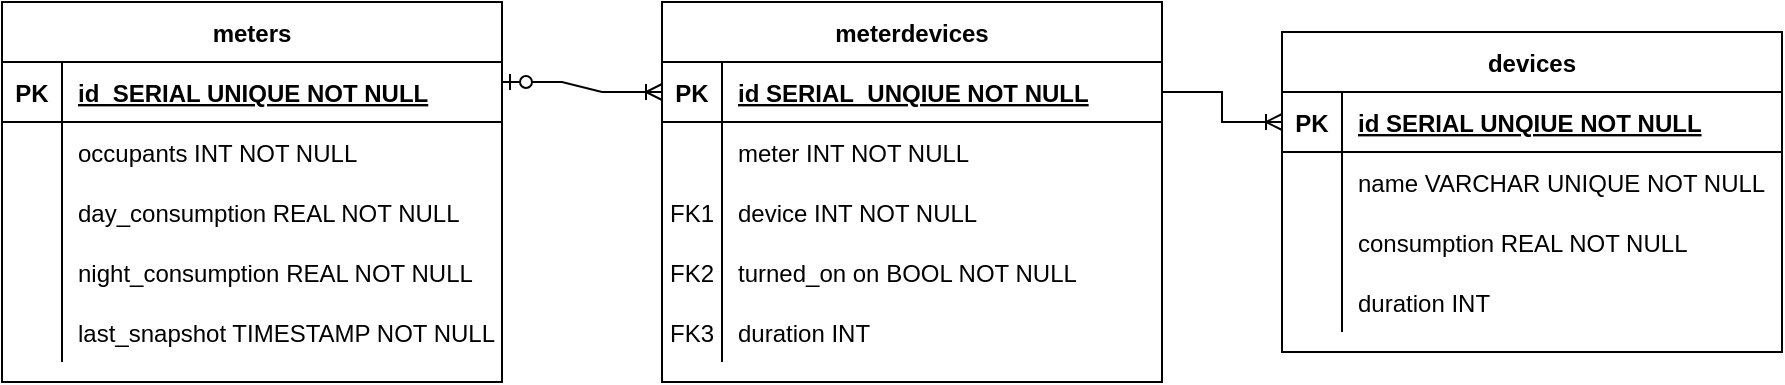 <mxfile version="16.5.1" type="device"><diagram id="C5RBs43oDa-KdzZeNtuy" name="Page-1"><mxGraphModel dx="1422" dy="876" grid="1" gridSize="10" guides="1" tooltips="1" connect="1" arrows="1" fold="1" page="1" pageScale="1" pageWidth="827" pageHeight="1169" math="0" shadow="0"><root><mxCell id="WIyWlLk6GJQsqaUBKTNV-0"/><mxCell id="WIyWlLk6GJQsqaUBKTNV-1" parent="WIyWlLk6GJQsqaUBKTNV-0"/><mxCell id="Ol0mqQ1fKUnskL541NvD-24" value="meterdevices" style="shape=table;startSize=30;container=1;collapsible=1;childLayout=tableLayout;fixedRows=1;rowLines=0;fontStyle=1;align=center;resizeLast=1;" parent="WIyWlLk6GJQsqaUBKTNV-1" vertex="1"><mxGeometry x="390" y="200" width="250" height="190" as="geometry"/></mxCell><mxCell id="Ol0mqQ1fKUnskL541NvD-25" value="" style="shape=partialRectangle;collapsible=0;dropTarget=0;pointerEvents=0;fillColor=none;points=[[0,0.5],[1,0.5]];portConstraint=eastwest;top=0;left=0;right=0;bottom=1;" parent="Ol0mqQ1fKUnskL541NvD-24" vertex="1"><mxGeometry y="30" width="250" height="30" as="geometry"/></mxCell><mxCell id="Ol0mqQ1fKUnskL541NvD-26" value="PK" style="shape=partialRectangle;overflow=hidden;connectable=0;fillColor=none;top=0;left=0;bottom=0;right=0;fontStyle=1;" parent="Ol0mqQ1fKUnskL541NvD-25" vertex="1"><mxGeometry width="30" height="30" as="geometry"><mxRectangle width="30" height="30" as="alternateBounds"/></mxGeometry></mxCell><mxCell id="Ol0mqQ1fKUnskL541NvD-27" value="id SERIAL  UNQIUE NOT NULL " style="shape=partialRectangle;overflow=hidden;connectable=0;fillColor=none;top=0;left=0;bottom=0;right=0;align=left;spacingLeft=6;fontStyle=5;" parent="Ol0mqQ1fKUnskL541NvD-25" vertex="1"><mxGeometry x="30" width="220" height="30" as="geometry"><mxRectangle width="220" height="30" as="alternateBounds"/></mxGeometry></mxCell><mxCell id="i3hv25-xSeQtUNzR8G8K-0" style="shape=partialRectangle;collapsible=0;dropTarget=0;pointerEvents=0;fillColor=none;points=[[0,0.5],[1,0.5]];portConstraint=eastwest;top=0;left=0;right=0;bottom=0;" parent="Ol0mqQ1fKUnskL541NvD-24" vertex="1"><mxGeometry y="60" width="250" height="30" as="geometry"/></mxCell><mxCell id="i3hv25-xSeQtUNzR8G8K-1" style="shape=partialRectangle;overflow=hidden;connectable=0;fillColor=none;top=0;left=0;bottom=0;right=0;" parent="i3hv25-xSeQtUNzR8G8K-0" vertex="1"><mxGeometry width="30" height="30" as="geometry"><mxRectangle width="30" height="30" as="alternateBounds"/></mxGeometry></mxCell><mxCell id="i3hv25-xSeQtUNzR8G8K-2" value="meter INT NOT NULL" style="shape=partialRectangle;overflow=hidden;connectable=0;fillColor=none;top=0;left=0;bottom=0;right=0;align=left;spacingLeft=6;" parent="i3hv25-xSeQtUNzR8G8K-0" vertex="1"><mxGeometry x="30" width="220" height="30" as="geometry"><mxRectangle width="220" height="30" as="alternateBounds"/></mxGeometry></mxCell><mxCell id="Ol0mqQ1fKUnskL541NvD-88" style="shape=partialRectangle;collapsible=0;dropTarget=0;pointerEvents=0;fillColor=none;points=[[0,0.5],[1,0.5]];portConstraint=eastwest;top=0;left=0;right=0;bottom=0;" parent="Ol0mqQ1fKUnskL541NvD-24" vertex="1"><mxGeometry y="90" width="250" height="30" as="geometry"/></mxCell><mxCell id="Ol0mqQ1fKUnskL541NvD-89" value="FK1" style="shape=partialRectangle;overflow=hidden;connectable=0;fillColor=none;top=0;left=0;bottom=0;right=0;" parent="Ol0mqQ1fKUnskL541NvD-88" vertex="1"><mxGeometry width="30" height="30" as="geometry"><mxRectangle width="30" height="30" as="alternateBounds"/></mxGeometry></mxCell><mxCell id="Ol0mqQ1fKUnskL541NvD-90" value="device INT NOT NULL" style="shape=partialRectangle;overflow=hidden;connectable=0;fillColor=none;top=0;left=0;bottom=0;right=0;align=left;spacingLeft=6;" parent="Ol0mqQ1fKUnskL541NvD-88" vertex="1"><mxGeometry x="30" width="220" height="30" as="geometry"><mxRectangle width="220" height="30" as="alternateBounds"/></mxGeometry></mxCell><mxCell id="Ol0mqQ1fKUnskL541NvD-28" value="" style="shape=partialRectangle;collapsible=0;dropTarget=0;pointerEvents=0;fillColor=none;points=[[0,0.5],[1,0.5]];portConstraint=eastwest;top=0;left=0;right=0;bottom=0;" parent="Ol0mqQ1fKUnskL541NvD-24" vertex="1"><mxGeometry y="120" width="250" height="30" as="geometry"/></mxCell><mxCell id="Ol0mqQ1fKUnskL541NvD-29" value="FK2" style="shape=partialRectangle;overflow=hidden;connectable=0;fillColor=none;top=0;left=0;bottom=0;right=0;" parent="Ol0mqQ1fKUnskL541NvD-28" vertex="1"><mxGeometry width="30" height="30" as="geometry"><mxRectangle width="30" height="30" as="alternateBounds"/></mxGeometry></mxCell><mxCell id="Ol0mqQ1fKUnskL541NvD-30" value="turned_on on BOOL NOT NULL" style="shape=partialRectangle;overflow=hidden;connectable=0;fillColor=none;top=0;left=0;bottom=0;right=0;align=left;spacingLeft=6;" parent="Ol0mqQ1fKUnskL541NvD-28" vertex="1"><mxGeometry x="30" width="220" height="30" as="geometry"><mxRectangle width="220" height="30" as="alternateBounds"/></mxGeometry></mxCell><mxCell id="Ol0mqQ1fKUnskL541NvD-31" value="" style="shape=partialRectangle;collapsible=0;dropTarget=0;pointerEvents=0;fillColor=none;points=[[0,0.5],[1,0.5]];portConstraint=eastwest;top=0;left=0;right=0;bottom=0;" parent="Ol0mqQ1fKUnskL541NvD-24" vertex="1"><mxGeometry y="150" width="250" height="30" as="geometry"/></mxCell><mxCell id="Ol0mqQ1fKUnskL541NvD-32" value="FK3" style="shape=partialRectangle;overflow=hidden;connectable=0;fillColor=none;top=0;left=0;bottom=0;right=0;" parent="Ol0mqQ1fKUnskL541NvD-31" vertex="1"><mxGeometry width="30" height="30" as="geometry"><mxRectangle width="30" height="30" as="alternateBounds"/></mxGeometry></mxCell><mxCell id="Ol0mqQ1fKUnskL541NvD-33" value="duration INT" style="shape=partialRectangle;overflow=hidden;connectable=0;fillColor=none;top=0;left=0;bottom=0;right=0;align=left;spacingLeft=6;" parent="Ol0mqQ1fKUnskL541NvD-31" vertex="1"><mxGeometry x="30" width="220" height="30" as="geometry"><mxRectangle width="220" height="30" as="alternateBounds"/></mxGeometry></mxCell><mxCell id="Ol0mqQ1fKUnskL541NvD-34" value="devices" style="shape=table;startSize=30;container=1;collapsible=1;childLayout=tableLayout;fixedRows=1;rowLines=0;fontStyle=1;align=center;resizeLast=1;" parent="WIyWlLk6GJQsqaUBKTNV-1" vertex="1"><mxGeometry x="700" y="215" width="250" height="160" as="geometry"/></mxCell><mxCell id="Ol0mqQ1fKUnskL541NvD-35" value="" style="shape=partialRectangle;collapsible=0;dropTarget=0;pointerEvents=0;fillColor=none;points=[[0,0.5],[1,0.5]];portConstraint=eastwest;top=0;left=0;right=0;bottom=1;" parent="Ol0mqQ1fKUnskL541NvD-34" vertex="1"><mxGeometry y="30" width="250" height="30" as="geometry"/></mxCell><mxCell id="Ol0mqQ1fKUnskL541NvD-36" value="PK" style="shape=partialRectangle;overflow=hidden;connectable=0;fillColor=none;top=0;left=0;bottom=0;right=0;fontStyle=1;" parent="Ol0mqQ1fKUnskL541NvD-35" vertex="1"><mxGeometry width="30" height="30" as="geometry"><mxRectangle width="30" height="30" as="alternateBounds"/></mxGeometry></mxCell><mxCell id="Ol0mqQ1fKUnskL541NvD-37" value="id SERIAL UNQIUE NOT NULL " style="shape=partialRectangle;overflow=hidden;connectable=0;fillColor=none;top=0;left=0;bottom=0;right=0;align=left;spacingLeft=6;fontStyle=5;" parent="Ol0mqQ1fKUnskL541NvD-35" vertex="1"><mxGeometry x="30" width="220" height="30" as="geometry"><mxRectangle width="220" height="30" as="alternateBounds"/></mxGeometry></mxCell><mxCell id="Ol0mqQ1fKUnskL541NvD-38" value="" style="shape=partialRectangle;collapsible=0;dropTarget=0;pointerEvents=0;fillColor=none;points=[[0,0.5],[1,0.5]];portConstraint=eastwest;top=0;left=0;right=0;bottom=0;" parent="Ol0mqQ1fKUnskL541NvD-34" vertex="1"><mxGeometry y="60" width="250" height="30" as="geometry"/></mxCell><mxCell id="Ol0mqQ1fKUnskL541NvD-39" value="" style="shape=partialRectangle;overflow=hidden;connectable=0;fillColor=none;top=0;left=0;bottom=0;right=0;" parent="Ol0mqQ1fKUnskL541NvD-38" vertex="1"><mxGeometry width="30" height="30" as="geometry"><mxRectangle width="30" height="30" as="alternateBounds"/></mxGeometry></mxCell><mxCell id="Ol0mqQ1fKUnskL541NvD-40" value="name VARCHAR UNIQUE NOT NULL" style="shape=partialRectangle;overflow=hidden;connectable=0;fillColor=none;top=0;left=0;bottom=0;right=0;align=left;spacingLeft=6;" parent="Ol0mqQ1fKUnskL541NvD-38" vertex="1"><mxGeometry x="30" width="220" height="30" as="geometry"><mxRectangle width="220" height="30" as="alternateBounds"/></mxGeometry></mxCell><mxCell id="Ol0mqQ1fKUnskL541NvD-41" value="" style="shape=partialRectangle;collapsible=0;dropTarget=0;pointerEvents=0;fillColor=none;points=[[0,0.5],[1,0.5]];portConstraint=eastwest;top=0;left=0;right=0;bottom=0;" parent="Ol0mqQ1fKUnskL541NvD-34" vertex="1"><mxGeometry y="90" width="250" height="30" as="geometry"/></mxCell><mxCell id="Ol0mqQ1fKUnskL541NvD-42" value="" style="shape=partialRectangle;overflow=hidden;connectable=0;fillColor=none;top=0;left=0;bottom=0;right=0;" parent="Ol0mqQ1fKUnskL541NvD-41" vertex="1"><mxGeometry width="30" height="30" as="geometry"><mxRectangle width="30" height="30" as="alternateBounds"/></mxGeometry></mxCell><mxCell id="Ol0mqQ1fKUnskL541NvD-43" value="consumption REAL NOT NULL" style="shape=partialRectangle;overflow=hidden;connectable=0;fillColor=none;top=0;left=0;bottom=0;right=0;align=left;spacingLeft=6;" parent="Ol0mqQ1fKUnskL541NvD-41" vertex="1"><mxGeometry x="30" width="220" height="30" as="geometry"><mxRectangle width="220" height="30" as="alternateBounds"/></mxGeometry></mxCell><mxCell id="Ol0mqQ1fKUnskL541NvD-91" style="shape=partialRectangle;collapsible=0;dropTarget=0;pointerEvents=0;fillColor=none;points=[[0,0.5],[1,0.5]];portConstraint=eastwest;top=0;left=0;right=0;bottom=0;" parent="Ol0mqQ1fKUnskL541NvD-34" vertex="1"><mxGeometry y="120" width="250" height="30" as="geometry"/></mxCell><mxCell id="Ol0mqQ1fKUnskL541NvD-92" style="shape=partialRectangle;overflow=hidden;connectable=0;fillColor=none;top=0;left=0;bottom=0;right=0;" parent="Ol0mqQ1fKUnskL541NvD-91" vertex="1"><mxGeometry width="30" height="30" as="geometry"><mxRectangle width="30" height="30" as="alternateBounds"/></mxGeometry></mxCell><mxCell id="Ol0mqQ1fKUnskL541NvD-93" value="duration INT" style="shape=partialRectangle;overflow=hidden;connectable=0;fillColor=none;top=0;left=0;bottom=0;right=0;align=left;spacingLeft=6;" parent="Ol0mqQ1fKUnskL541NvD-91" vertex="1"><mxGeometry x="30" width="220" height="30" as="geometry"><mxRectangle width="220" height="30" as="alternateBounds"/></mxGeometry></mxCell><mxCell id="Ol0mqQ1fKUnskL541NvD-44" value="meters" style="shape=table;startSize=30;container=1;collapsible=1;childLayout=tableLayout;fixedRows=1;rowLines=0;fontStyle=1;align=center;resizeLast=1;" parent="WIyWlLk6GJQsqaUBKTNV-1" vertex="1"><mxGeometry x="60" y="200" width="250" height="190" as="geometry"/></mxCell><mxCell id="Ol0mqQ1fKUnskL541NvD-45" value="" style="shape=partialRectangle;collapsible=0;dropTarget=0;pointerEvents=0;fillColor=none;points=[[0,0.5],[1,0.5]];portConstraint=eastwest;top=0;left=0;right=0;bottom=1;" parent="Ol0mqQ1fKUnskL541NvD-44" vertex="1"><mxGeometry y="30" width="250" height="30" as="geometry"/></mxCell><mxCell id="Ol0mqQ1fKUnskL541NvD-46" value="PK" style="shape=partialRectangle;overflow=hidden;connectable=0;fillColor=none;top=0;left=0;bottom=0;right=0;fontStyle=1;" parent="Ol0mqQ1fKUnskL541NvD-45" vertex="1"><mxGeometry width="30" height="30" as="geometry"><mxRectangle width="30" height="30" as="alternateBounds"/></mxGeometry></mxCell><mxCell id="Ol0mqQ1fKUnskL541NvD-47" value="id  SERIAL UNIQUE NOT NULL " style="shape=partialRectangle;overflow=hidden;connectable=0;fillColor=none;top=0;left=0;bottom=0;right=0;align=left;spacingLeft=6;fontStyle=5;" parent="Ol0mqQ1fKUnskL541NvD-45" vertex="1"><mxGeometry x="30" width="220" height="30" as="geometry"><mxRectangle width="220" height="30" as="alternateBounds"/></mxGeometry></mxCell><mxCell id="Ol0mqQ1fKUnskL541NvD-48" value="" style="shape=partialRectangle;collapsible=0;dropTarget=0;pointerEvents=0;fillColor=none;points=[[0,0.5],[1,0.5]];portConstraint=eastwest;top=0;left=0;right=0;bottom=0;" parent="Ol0mqQ1fKUnskL541NvD-44" vertex="1"><mxGeometry y="60" width="250" height="30" as="geometry"/></mxCell><mxCell id="Ol0mqQ1fKUnskL541NvD-49" value="" style="shape=partialRectangle;overflow=hidden;connectable=0;fillColor=none;top=0;left=0;bottom=0;right=0;" parent="Ol0mqQ1fKUnskL541NvD-48" vertex="1"><mxGeometry width="30" height="30" as="geometry"><mxRectangle width="30" height="30" as="alternateBounds"/></mxGeometry></mxCell><mxCell id="Ol0mqQ1fKUnskL541NvD-50" value="occupants INT NOT NULL" style="shape=partialRectangle;overflow=hidden;connectable=0;fillColor=none;top=0;left=0;bottom=0;right=0;align=left;spacingLeft=6;" parent="Ol0mqQ1fKUnskL541NvD-48" vertex="1"><mxGeometry x="30" width="220" height="30" as="geometry"><mxRectangle width="220" height="30" as="alternateBounds"/></mxGeometry></mxCell><mxCell id="Ol0mqQ1fKUnskL541NvD-51" style="shape=partialRectangle;collapsible=0;dropTarget=0;pointerEvents=0;fillColor=none;points=[[0,0.5],[1,0.5]];portConstraint=eastwest;top=0;left=0;right=0;bottom=0;" parent="Ol0mqQ1fKUnskL541NvD-44" vertex="1"><mxGeometry y="90" width="250" height="30" as="geometry"/></mxCell><mxCell id="Ol0mqQ1fKUnskL541NvD-52" style="shape=partialRectangle;overflow=hidden;connectable=0;fillColor=none;top=0;left=0;bottom=0;right=0;" parent="Ol0mqQ1fKUnskL541NvD-51" vertex="1"><mxGeometry width="30" height="30" as="geometry"><mxRectangle width="30" height="30" as="alternateBounds"/></mxGeometry></mxCell><mxCell id="Ol0mqQ1fKUnskL541NvD-53" value="day_consumption REAL NOT NULL" style="shape=partialRectangle;overflow=hidden;connectable=0;fillColor=none;top=0;left=0;bottom=0;right=0;align=left;spacingLeft=6;" parent="Ol0mqQ1fKUnskL541NvD-51" vertex="1"><mxGeometry x="30" width="220" height="30" as="geometry"><mxRectangle width="220" height="30" as="alternateBounds"/></mxGeometry></mxCell><mxCell id="GrcMdOoX_8ilmVdOpgiO-0" style="shape=partialRectangle;collapsible=0;dropTarget=0;pointerEvents=0;fillColor=none;points=[[0,0.5],[1,0.5]];portConstraint=eastwest;top=0;left=0;right=0;bottom=0;" parent="Ol0mqQ1fKUnskL541NvD-44" vertex="1"><mxGeometry y="120" width="250" height="30" as="geometry"/></mxCell><mxCell id="GrcMdOoX_8ilmVdOpgiO-1" style="shape=partialRectangle;overflow=hidden;connectable=0;fillColor=none;top=0;left=0;bottom=0;right=0;" parent="GrcMdOoX_8ilmVdOpgiO-0" vertex="1"><mxGeometry width="30" height="30" as="geometry"><mxRectangle width="30" height="30" as="alternateBounds"/></mxGeometry></mxCell><mxCell id="GrcMdOoX_8ilmVdOpgiO-2" value="night_consumption REAL NOT NULL" style="shape=partialRectangle;overflow=hidden;connectable=0;fillColor=none;top=0;left=0;bottom=0;right=0;align=left;spacingLeft=6;" parent="GrcMdOoX_8ilmVdOpgiO-0" vertex="1"><mxGeometry x="30" width="220" height="30" as="geometry"><mxRectangle width="220" height="30" as="alternateBounds"/></mxGeometry></mxCell><mxCell id="qCGR50a3SQcDEx8e9dF5-0" style="shape=partialRectangle;collapsible=0;dropTarget=0;pointerEvents=0;fillColor=none;points=[[0,0.5],[1,0.5]];portConstraint=eastwest;top=0;left=0;right=0;bottom=0;" vertex="1" parent="Ol0mqQ1fKUnskL541NvD-44"><mxGeometry y="150" width="250" height="30" as="geometry"/></mxCell><mxCell id="qCGR50a3SQcDEx8e9dF5-1" style="shape=partialRectangle;overflow=hidden;connectable=0;fillColor=none;top=0;left=0;bottom=0;right=0;" vertex="1" parent="qCGR50a3SQcDEx8e9dF5-0"><mxGeometry width="30" height="30" as="geometry"><mxRectangle width="30" height="30" as="alternateBounds"/></mxGeometry></mxCell><mxCell id="qCGR50a3SQcDEx8e9dF5-2" value="last_snapshot TIMESTAMP NOT NULL" style="shape=partialRectangle;overflow=hidden;connectable=0;fillColor=none;top=0;left=0;bottom=0;right=0;align=left;spacingLeft=6;" vertex="1" parent="qCGR50a3SQcDEx8e9dF5-0"><mxGeometry x="30" width="220" height="30" as="geometry"><mxRectangle width="220" height="30" as="alternateBounds"/></mxGeometry></mxCell><mxCell id="GrcMdOoX_8ilmVdOpgiO-5" value="" style="edgeStyle=entityRelationEdgeStyle;fontSize=12;html=1;endArrow=ERoneToMany;startArrow=ERzeroToOne;rounded=0;entryX=0;entryY=0.5;entryDx=0;entryDy=0;" parent="WIyWlLk6GJQsqaUBKTNV-1" target="Ol0mqQ1fKUnskL541NvD-25" edge="1"><mxGeometry width="100" height="100" relative="1" as="geometry"><mxPoint x="310" y="240" as="sourcePoint"/><mxPoint x="380" y="140" as="targetPoint"/></mxGeometry></mxCell><mxCell id="GrcMdOoX_8ilmVdOpgiO-6" value="" style="edgeStyle=entityRelationEdgeStyle;fontSize=12;html=1;endArrow=ERoneToMany;rounded=0;entryX=0;entryY=0.5;entryDx=0;entryDy=0;exitX=1;exitY=0.5;exitDx=0;exitDy=0;" parent="WIyWlLk6GJQsqaUBKTNV-1" source="Ol0mqQ1fKUnskL541NvD-25" target="Ol0mqQ1fKUnskL541NvD-35" edge="1"><mxGeometry width="100" height="100" relative="1" as="geometry"><mxPoint x="290" y="580" as="sourcePoint"/><mxPoint x="390" y="480" as="targetPoint"/></mxGeometry></mxCell></root></mxGraphModel></diagram></mxfile>